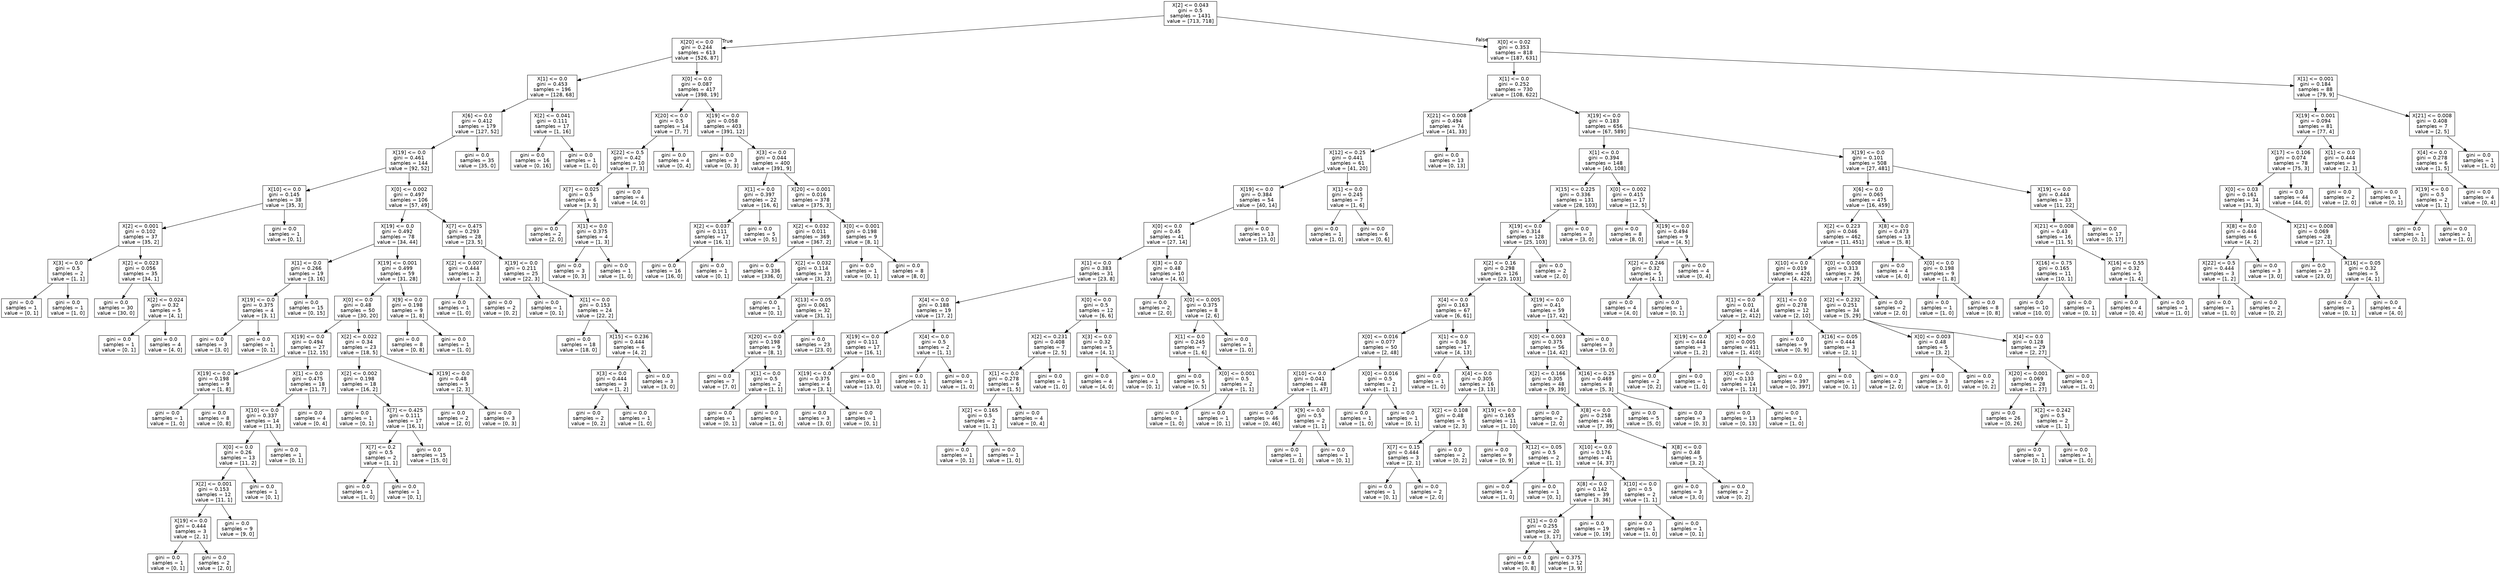 digraph Tree {
node [shape=box, fontname="helvetica"] ;
edge [fontname="helvetica"] ;
0 [label="X[2] <= 0.043\ngini = 0.5\nsamples = 1431\nvalue = [713, 718]"] ;
1 [label="X[20] <= 0.0\ngini = 0.244\nsamples = 613\nvalue = [526, 87]"] ;
0 -> 1 [labeldistance=2.5, labelangle=45, headlabel="True"] ;
2 [label="X[1] <= 0.0\ngini = 0.453\nsamples = 196\nvalue = [128, 68]"] ;
1 -> 2 ;
3 [label="X[6] <= 0.0\ngini = 0.412\nsamples = 179\nvalue = [127, 52]"] ;
2 -> 3 ;
4 [label="X[19] <= 0.0\ngini = 0.461\nsamples = 144\nvalue = [92, 52]"] ;
3 -> 4 ;
5 [label="X[10] <= 0.0\ngini = 0.145\nsamples = 38\nvalue = [35, 3]"] ;
4 -> 5 ;
6 [label="X[2] <= 0.001\ngini = 0.102\nsamples = 37\nvalue = [35, 2]"] ;
5 -> 6 ;
7 [label="X[3] <= 0.0\ngini = 0.5\nsamples = 2\nvalue = [1, 1]"] ;
6 -> 7 ;
8 [label="gini = 0.0\nsamples = 1\nvalue = [0, 1]"] ;
7 -> 8 ;
9 [label="gini = 0.0\nsamples = 1\nvalue = [1, 0]"] ;
7 -> 9 ;
10 [label="X[2] <= 0.023\ngini = 0.056\nsamples = 35\nvalue = [34, 1]"] ;
6 -> 10 ;
11 [label="gini = 0.0\nsamples = 30\nvalue = [30, 0]"] ;
10 -> 11 ;
12 [label="X[2] <= 0.024\ngini = 0.32\nsamples = 5\nvalue = [4, 1]"] ;
10 -> 12 ;
13 [label="gini = 0.0\nsamples = 1\nvalue = [0, 1]"] ;
12 -> 13 ;
14 [label="gini = 0.0\nsamples = 4\nvalue = [4, 0]"] ;
12 -> 14 ;
15 [label="gini = 0.0\nsamples = 1\nvalue = [0, 1]"] ;
5 -> 15 ;
16 [label="X[0] <= 0.002\ngini = 0.497\nsamples = 106\nvalue = [57, 49]"] ;
4 -> 16 ;
17 [label="X[19] <= 0.0\ngini = 0.492\nsamples = 78\nvalue = [34, 44]"] ;
16 -> 17 ;
18 [label="X[1] <= 0.0\ngini = 0.266\nsamples = 19\nvalue = [3, 16]"] ;
17 -> 18 ;
19 [label="X[19] <= 0.0\ngini = 0.375\nsamples = 4\nvalue = [3, 1]"] ;
18 -> 19 ;
20 [label="gini = 0.0\nsamples = 3\nvalue = [3, 0]"] ;
19 -> 20 ;
21 [label="gini = 0.0\nsamples = 1\nvalue = [0, 1]"] ;
19 -> 21 ;
22 [label="gini = 0.0\nsamples = 15\nvalue = [0, 15]"] ;
18 -> 22 ;
23 [label="X[19] <= 0.001\ngini = 0.499\nsamples = 59\nvalue = [31, 28]"] ;
17 -> 23 ;
24 [label="X[0] <= 0.0\ngini = 0.48\nsamples = 50\nvalue = [30, 20]"] ;
23 -> 24 ;
25 [label="X[19] <= 0.0\ngini = 0.494\nsamples = 27\nvalue = [12, 15]"] ;
24 -> 25 ;
26 [label="X[19] <= 0.0\ngini = 0.198\nsamples = 9\nvalue = [1, 8]"] ;
25 -> 26 ;
27 [label="gini = 0.0\nsamples = 1\nvalue = [1, 0]"] ;
26 -> 27 ;
28 [label="gini = 0.0\nsamples = 8\nvalue = [0, 8]"] ;
26 -> 28 ;
29 [label="X[1] <= 0.0\ngini = 0.475\nsamples = 18\nvalue = [11, 7]"] ;
25 -> 29 ;
30 [label="X[10] <= 0.0\ngini = 0.337\nsamples = 14\nvalue = [11, 3]"] ;
29 -> 30 ;
31 [label="X[0] <= 0.0\ngini = 0.26\nsamples = 13\nvalue = [11, 2]"] ;
30 -> 31 ;
32 [label="X[2] <= 0.001\ngini = 0.153\nsamples = 12\nvalue = [11, 1]"] ;
31 -> 32 ;
33 [label="X[19] <= 0.0\ngini = 0.444\nsamples = 3\nvalue = [2, 1]"] ;
32 -> 33 ;
34 [label="gini = 0.0\nsamples = 1\nvalue = [0, 1]"] ;
33 -> 34 ;
35 [label="gini = 0.0\nsamples = 2\nvalue = [2, 0]"] ;
33 -> 35 ;
36 [label="gini = 0.0\nsamples = 9\nvalue = [9, 0]"] ;
32 -> 36 ;
37 [label="gini = 0.0\nsamples = 1\nvalue = [0, 1]"] ;
31 -> 37 ;
38 [label="gini = 0.0\nsamples = 1\nvalue = [0, 1]"] ;
30 -> 38 ;
39 [label="gini = 0.0\nsamples = 4\nvalue = [0, 4]"] ;
29 -> 39 ;
40 [label="X[2] <= 0.022\ngini = 0.34\nsamples = 23\nvalue = [18, 5]"] ;
24 -> 40 ;
41 [label="X[2] <= 0.002\ngini = 0.198\nsamples = 18\nvalue = [16, 2]"] ;
40 -> 41 ;
42 [label="gini = 0.0\nsamples = 1\nvalue = [0, 1]"] ;
41 -> 42 ;
43 [label="X[7] <= 0.425\ngini = 0.111\nsamples = 17\nvalue = [16, 1]"] ;
41 -> 43 ;
44 [label="X[7] <= 0.2\ngini = 0.5\nsamples = 2\nvalue = [1, 1]"] ;
43 -> 44 ;
45 [label="gini = 0.0\nsamples = 1\nvalue = [1, 0]"] ;
44 -> 45 ;
46 [label="gini = 0.0\nsamples = 1\nvalue = [0, 1]"] ;
44 -> 46 ;
47 [label="gini = 0.0\nsamples = 15\nvalue = [15, 0]"] ;
43 -> 47 ;
48 [label="X[19] <= 0.0\ngini = 0.48\nsamples = 5\nvalue = [2, 3]"] ;
40 -> 48 ;
49 [label="gini = 0.0\nsamples = 2\nvalue = [2, 0]"] ;
48 -> 49 ;
50 [label="gini = 0.0\nsamples = 3\nvalue = [0, 3]"] ;
48 -> 50 ;
51 [label="X[9] <= 0.0\ngini = 0.198\nsamples = 9\nvalue = [1, 8]"] ;
23 -> 51 ;
52 [label="gini = 0.0\nsamples = 8\nvalue = [0, 8]"] ;
51 -> 52 ;
53 [label="gini = 0.0\nsamples = 1\nvalue = [1, 0]"] ;
51 -> 53 ;
54 [label="X[7] <= 0.475\ngini = 0.293\nsamples = 28\nvalue = [23, 5]"] ;
16 -> 54 ;
55 [label="X[2] <= 0.007\ngini = 0.444\nsamples = 3\nvalue = [1, 2]"] ;
54 -> 55 ;
56 [label="gini = 0.0\nsamples = 1\nvalue = [1, 0]"] ;
55 -> 56 ;
57 [label="gini = 0.0\nsamples = 2\nvalue = [0, 2]"] ;
55 -> 57 ;
58 [label="X[19] <= 0.0\ngini = 0.211\nsamples = 25\nvalue = [22, 3]"] ;
54 -> 58 ;
59 [label="gini = 0.0\nsamples = 1\nvalue = [0, 1]"] ;
58 -> 59 ;
60 [label="X[1] <= 0.0\ngini = 0.153\nsamples = 24\nvalue = [22, 2]"] ;
58 -> 60 ;
61 [label="gini = 0.0\nsamples = 18\nvalue = [18, 0]"] ;
60 -> 61 ;
62 [label="X[15] <= 0.236\ngini = 0.444\nsamples = 6\nvalue = [4, 2]"] ;
60 -> 62 ;
63 [label="X[3] <= 0.0\ngini = 0.444\nsamples = 3\nvalue = [1, 2]"] ;
62 -> 63 ;
64 [label="gini = 0.0\nsamples = 2\nvalue = [0, 2]"] ;
63 -> 64 ;
65 [label="gini = 0.0\nsamples = 1\nvalue = [1, 0]"] ;
63 -> 65 ;
66 [label="gini = 0.0\nsamples = 3\nvalue = [3, 0]"] ;
62 -> 66 ;
67 [label="gini = 0.0\nsamples = 35\nvalue = [35, 0]"] ;
3 -> 67 ;
68 [label="X[2] <= 0.041\ngini = 0.111\nsamples = 17\nvalue = [1, 16]"] ;
2 -> 68 ;
69 [label="gini = 0.0\nsamples = 16\nvalue = [0, 16]"] ;
68 -> 69 ;
70 [label="gini = 0.0\nsamples = 1\nvalue = [1, 0]"] ;
68 -> 70 ;
71 [label="X[0] <= 0.0\ngini = 0.087\nsamples = 417\nvalue = [398, 19]"] ;
1 -> 71 ;
72 [label="X[20] <= 0.0\ngini = 0.5\nsamples = 14\nvalue = [7, 7]"] ;
71 -> 72 ;
73 [label="X[22] <= 0.5\ngini = 0.42\nsamples = 10\nvalue = [7, 3]"] ;
72 -> 73 ;
74 [label="X[7] <= 0.025\ngini = 0.5\nsamples = 6\nvalue = [3, 3]"] ;
73 -> 74 ;
75 [label="gini = 0.0\nsamples = 2\nvalue = [2, 0]"] ;
74 -> 75 ;
76 [label="X[1] <= 0.0\ngini = 0.375\nsamples = 4\nvalue = [1, 3]"] ;
74 -> 76 ;
77 [label="gini = 0.0\nsamples = 3\nvalue = [0, 3]"] ;
76 -> 77 ;
78 [label="gini = 0.0\nsamples = 1\nvalue = [1, 0]"] ;
76 -> 78 ;
79 [label="gini = 0.0\nsamples = 4\nvalue = [4, 0]"] ;
73 -> 79 ;
80 [label="gini = 0.0\nsamples = 4\nvalue = [0, 4]"] ;
72 -> 80 ;
81 [label="X[19] <= 0.0\ngini = 0.058\nsamples = 403\nvalue = [391, 12]"] ;
71 -> 81 ;
82 [label="gini = 0.0\nsamples = 3\nvalue = [0, 3]"] ;
81 -> 82 ;
83 [label="X[3] <= 0.0\ngini = 0.044\nsamples = 400\nvalue = [391, 9]"] ;
81 -> 83 ;
84 [label="X[1] <= 0.0\ngini = 0.397\nsamples = 22\nvalue = [16, 6]"] ;
83 -> 84 ;
85 [label="X[2] <= 0.037\ngini = 0.111\nsamples = 17\nvalue = [16, 1]"] ;
84 -> 85 ;
86 [label="gini = 0.0\nsamples = 16\nvalue = [16, 0]"] ;
85 -> 86 ;
87 [label="gini = 0.0\nsamples = 1\nvalue = [0, 1]"] ;
85 -> 87 ;
88 [label="gini = 0.0\nsamples = 5\nvalue = [0, 5]"] ;
84 -> 88 ;
89 [label="X[20] <= 0.001\ngini = 0.016\nsamples = 378\nvalue = [375, 3]"] ;
83 -> 89 ;
90 [label="X[2] <= 0.032\ngini = 0.011\nsamples = 369\nvalue = [367, 2]"] ;
89 -> 90 ;
91 [label="gini = 0.0\nsamples = 336\nvalue = [336, 0]"] ;
90 -> 91 ;
92 [label="X[2] <= 0.032\ngini = 0.114\nsamples = 33\nvalue = [31, 2]"] ;
90 -> 92 ;
93 [label="gini = 0.0\nsamples = 1\nvalue = [0, 1]"] ;
92 -> 93 ;
94 [label="X[13] <= 0.05\ngini = 0.061\nsamples = 32\nvalue = [31, 1]"] ;
92 -> 94 ;
95 [label="X[20] <= 0.0\ngini = 0.198\nsamples = 9\nvalue = [8, 1]"] ;
94 -> 95 ;
96 [label="gini = 0.0\nsamples = 7\nvalue = [7, 0]"] ;
95 -> 96 ;
97 [label="X[1] <= 0.0\ngini = 0.5\nsamples = 2\nvalue = [1, 1]"] ;
95 -> 97 ;
98 [label="gini = 0.0\nsamples = 1\nvalue = [0, 1]"] ;
97 -> 98 ;
99 [label="gini = 0.0\nsamples = 1\nvalue = [1, 0]"] ;
97 -> 99 ;
100 [label="gini = 0.0\nsamples = 23\nvalue = [23, 0]"] ;
94 -> 100 ;
101 [label="X[0] <= 0.001\ngini = 0.198\nsamples = 9\nvalue = [8, 1]"] ;
89 -> 101 ;
102 [label="gini = 0.0\nsamples = 1\nvalue = [0, 1]"] ;
101 -> 102 ;
103 [label="gini = 0.0\nsamples = 8\nvalue = [8, 0]"] ;
101 -> 103 ;
104 [label="X[0] <= 0.02\ngini = 0.353\nsamples = 818\nvalue = [187, 631]"] ;
0 -> 104 [labeldistance=2.5, labelangle=-45, headlabel="False"] ;
105 [label="X[1] <= 0.0\ngini = 0.252\nsamples = 730\nvalue = [108, 622]"] ;
104 -> 105 ;
106 [label="X[21] <= 0.008\ngini = 0.494\nsamples = 74\nvalue = [41, 33]"] ;
105 -> 106 ;
107 [label="X[12] <= 0.25\ngini = 0.441\nsamples = 61\nvalue = [41, 20]"] ;
106 -> 107 ;
108 [label="X[19] <= 0.0\ngini = 0.384\nsamples = 54\nvalue = [40, 14]"] ;
107 -> 108 ;
109 [label="X[0] <= 0.0\ngini = 0.45\nsamples = 41\nvalue = [27, 14]"] ;
108 -> 109 ;
110 [label="X[1] <= 0.0\ngini = 0.383\nsamples = 31\nvalue = [23, 8]"] ;
109 -> 110 ;
111 [label="X[4] <= 0.0\ngini = 0.188\nsamples = 19\nvalue = [17, 2]"] ;
110 -> 111 ;
112 [label="X[19] <= 0.0\ngini = 0.111\nsamples = 17\nvalue = [16, 1]"] ;
111 -> 112 ;
113 [label="X[19] <= 0.0\ngini = 0.375\nsamples = 4\nvalue = [3, 1]"] ;
112 -> 113 ;
114 [label="gini = 0.0\nsamples = 3\nvalue = [3, 0]"] ;
113 -> 114 ;
115 [label="gini = 0.0\nsamples = 1\nvalue = [0, 1]"] ;
113 -> 115 ;
116 [label="gini = 0.0\nsamples = 13\nvalue = [13, 0]"] ;
112 -> 116 ;
117 [label="X[4] <= 0.0\ngini = 0.5\nsamples = 2\nvalue = [1, 1]"] ;
111 -> 117 ;
118 [label="gini = 0.0\nsamples = 1\nvalue = [0, 1]"] ;
117 -> 118 ;
119 [label="gini = 0.0\nsamples = 1\nvalue = [1, 0]"] ;
117 -> 119 ;
120 [label="X[0] <= 0.0\ngini = 0.5\nsamples = 12\nvalue = [6, 6]"] ;
110 -> 120 ;
121 [label="X[2] <= 0.231\ngini = 0.408\nsamples = 7\nvalue = [2, 5]"] ;
120 -> 121 ;
122 [label="X[1] <= 0.0\ngini = 0.278\nsamples = 6\nvalue = [1, 5]"] ;
121 -> 122 ;
123 [label="X[2] <= 0.165\ngini = 0.5\nsamples = 2\nvalue = [1, 1]"] ;
122 -> 123 ;
124 [label="gini = 0.0\nsamples = 1\nvalue = [0, 1]"] ;
123 -> 124 ;
125 [label="gini = 0.0\nsamples = 1\nvalue = [1, 0]"] ;
123 -> 125 ;
126 [label="gini = 0.0\nsamples = 4\nvalue = [0, 4]"] ;
122 -> 126 ;
127 [label="gini = 0.0\nsamples = 1\nvalue = [1, 0]"] ;
121 -> 127 ;
128 [label="X[3] <= 0.0\ngini = 0.32\nsamples = 5\nvalue = [4, 1]"] ;
120 -> 128 ;
129 [label="gini = 0.0\nsamples = 4\nvalue = [4, 0]"] ;
128 -> 129 ;
130 [label="gini = 0.0\nsamples = 1\nvalue = [0, 1]"] ;
128 -> 130 ;
131 [label="X[3] <= 0.0\ngini = 0.48\nsamples = 10\nvalue = [4, 6]"] ;
109 -> 131 ;
132 [label="gini = 0.0\nsamples = 2\nvalue = [2, 0]"] ;
131 -> 132 ;
133 [label="X[0] <= 0.005\ngini = 0.375\nsamples = 8\nvalue = [2, 6]"] ;
131 -> 133 ;
134 [label="X[1] <= 0.0\ngini = 0.245\nsamples = 7\nvalue = [1, 6]"] ;
133 -> 134 ;
135 [label="gini = 0.0\nsamples = 5\nvalue = [0, 5]"] ;
134 -> 135 ;
136 [label="X[0] <= 0.001\ngini = 0.5\nsamples = 2\nvalue = [1, 1]"] ;
134 -> 136 ;
137 [label="gini = 0.0\nsamples = 1\nvalue = [1, 0]"] ;
136 -> 137 ;
138 [label="gini = 0.0\nsamples = 1\nvalue = [0, 1]"] ;
136 -> 138 ;
139 [label="gini = 0.0\nsamples = 1\nvalue = [1, 0]"] ;
133 -> 139 ;
140 [label="gini = 0.0\nsamples = 13\nvalue = [13, 0]"] ;
108 -> 140 ;
141 [label="X[1] <= 0.0\ngini = 0.245\nsamples = 7\nvalue = [1, 6]"] ;
107 -> 141 ;
142 [label="gini = 0.0\nsamples = 1\nvalue = [1, 0]"] ;
141 -> 142 ;
143 [label="gini = 0.0\nsamples = 6\nvalue = [0, 6]"] ;
141 -> 143 ;
144 [label="gini = 0.0\nsamples = 13\nvalue = [0, 13]"] ;
106 -> 144 ;
145 [label="X[19] <= 0.0\ngini = 0.183\nsamples = 656\nvalue = [67, 589]"] ;
105 -> 145 ;
146 [label="X[1] <= 0.0\ngini = 0.394\nsamples = 148\nvalue = [40, 108]"] ;
145 -> 146 ;
147 [label="X[15] <= 0.225\ngini = 0.336\nsamples = 131\nvalue = [28, 103]"] ;
146 -> 147 ;
148 [label="X[19] <= 0.0\ngini = 0.314\nsamples = 128\nvalue = [25, 103]"] ;
147 -> 148 ;
149 [label="X[2] <= 0.16\ngini = 0.298\nsamples = 126\nvalue = [23, 103]"] ;
148 -> 149 ;
150 [label="X[4] <= 0.0\ngini = 0.163\nsamples = 67\nvalue = [6, 61]"] ;
149 -> 150 ;
151 [label="X[0] <= 0.016\ngini = 0.077\nsamples = 50\nvalue = [2, 48]"] ;
150 -> 151 ;
152 [label="X[10] <= 0.0\ngini = 0.041\nsamples = 48\nvalue = [1, 47]"] ;
151 -> 152 ;
153 [label="gini = 0.0\nsamples = 46\nvalue = [0, 46]"] ;
152 -> 153 ;
154 [label="X[9] <= 0.0\ngini = 0.5\nsamples = 2\nvalue = [1, 1]"] ;
152 -> 154 ;
155 [label="gini = 0.0\nsamples = 1\nvalue = [1, 0]"] ;
154 -> 155 ;
156 [label="gini = 0.0\nsamples = 1\nvalue = [0, 1]"] ;
154 -> 156 ;
157 [label="X[0] <= 0.016\ngini = 0.5\nsamples = 2\nvalue = [1, 1]"] ;
151 -> 157 ;
158 [label="gini = 0.0\nsamples = 1\nvalue = [1, 0]"] ;
157 -> 158 ;
159 [label="gini = 0.0\nsamples = 1\nvalue = [0, 1]"] ;
157 -> 159 ;
160 [label="X[1] <= 0.0\ngini = 0.36\nsamples = 17\nvalue = [4, 13]"] ;
150 -> 160 ;
161 [label="gini = 0.0\nsamples = 1\nvalue = [1, 0]"] ;
160 -> 161 ;
162 [label="X[4] <= 0.0\ngini = 0.305\nsamples = 16\nvalue = [3, 13]"] ;
160 -> 162 ;
163 [label="X[2] <= 0.108\ngini = 0.48\nsamples = 5\nvalue = [2, 3]"] ;
162 -> 163 ;
164 [label="X[7] <= 0.15\ngini = 0.444\nsamples = 3\nvalue = [2, 1]"] ;
163 -> 164 ;
165 [label="gini = 0.0\nsamples = 1\nvalue = [0, 1]"] ;
164 -> 165 ;
166 [label="gini = 0.0\nsamples = 2\nvalue = [2, 0]"] ;
164 -> 166 ;
167 [label="gini = 0.0\nsamples = 2\nvalue = [0, 2]"] ;
163 -> 167 ;
168 [label="X[19] <= 0.0\ngini = 0.165\nsamples = 11\nvalue = [1, 10]"] ;
162 -> 168 ;
169 [label="gini = 0.0\nsamples = 9\nvalue = [0, 9]"] ;
168 -> 169 ;
170 [label="X[12] <= 0.05\ngini = 0.5\nsamples = 2\nvalue = [1, 1]"] ;
168 -> 170 ;
171 [label="gini = 0.0\nsamples = 1\nvalue = [1, 0]"] ;
170 -> 171 ;
172 [label="gini = 0.0\nsamples = 1\nvalue = [0, 1]"] ;
170 -> 172 ;
173 [label="X[19] <= 0.0\ngini = 0.41\nsamples = 59\nvalue = [17, 42]"] ;
149 -> 173 ;
174 [label="X[0] <= 0.003\ngini = 0.375\nsamples = 56\nvalue = [14, 42]"] ;
173 -> 174 ;
175 [label="X[2] <= 0.166\ngini = 0.305\nsamples = 48\nvalue = [9, 39]"] ;
174 -> 175 ;
176 [label="gini = 0.0\nsamples = 2\nvalue = [2, 0]"] ;
175 -> 176 ;
177 [label="X[8] <= 0.0\ngini = 0.258\nsamples = 46\nvalue = [7, 39]"] ;
175 -> 177 ;
178 [label="X[10] <= 0.0\ngini = 0.176\nsamples = 41\nvalue = [4, 37]"] ;
177 -> 178 ;
179 [label="X[8] <= 0.0\ngini = 0.142\nsamples = 39\nvalue = [3, 36]"] ;
178 -> 179 ;
180 [label="X[1] <= 0.0\ngini = 0.255\nsamples = 20\nvalue = [3, 17]"] ;
179 -> 180 ;
181 [label="gini = 0.0\nsamples = 8\nvalue = [0, 8]"] ;
180 -> 181 ;
182 [label="gini = 0.375\nsamples = 12\nvalue = [3, 9]"] ;
180 -> 182 ;
183 [label="gini = 0.0\nsamples = 19\nvalue = [0, 19]"] ;
179 -> 183 ;
184 [label="X[10] <= 0.0\ngini = 0.5\nsamples = 2\nvalue = [1, 1]"] ;
178 -> 184 ;
185 [label="gini = 0.0\nsamples = 1\nvalue = [1, 0]"] ;
184 -> 185 ;
186 [label="gini = 0.0\nsamples = 1\nvalue = [0, 1]"] ;
184 -> 186 ;
187 [label="X[8] <= 0.0\ngini = 0.48\nsamples = 5\nvalue = [3, 2]"] ;
177 -> 187 ;
188 [label="gini = 0.0\nsamples = 3\nvalue = [3, 0]"] ;
187 -> 188 ;
189 [label="gini = 0.0\nsamples = 2\nvalue = [0, 2]"] ;
187 -> 189 ;
190 [label="X[16] <= 0.25\ngini = 0.469\nsamples = 8\nvalue = [5, 3]"] ;
174 -> 190 ;
191 [label="gini = 0.0\nsamples = 5\nvalue = [5, 0]"] ;
190 -> 191 ;
192 [label="gini = 0.0\nsamples = 3\nvalue = [0, 3]"] ;
190 -> 192 ;
193 [label="gini = 0.0\nsamples = 3\nvalue = [3, 0]"] ;
173 -> 193 ;
194 [label="gini = 0.0\nsamples = 2\nvalue = [2, 0]"] ;
148 -> 194 ;
195 [label="gini = 0.0\nsamples = 3\nvalue = [3, 0]"] ;
147 -> 195 ;
196 [label="X[0] <= 0.002\ngini = 0.415\nsamples = 17\nvalue = [12, 5]"] ;
146 -> 196 ;
197 [label="gini = 0.0\nsamples = 8\nvalue = [8, 0]"] ;
196 -> 197 ;
198 [label="X[19] <= 0.0\ngini = 0.494\nsamples = 9\nvalue = [4, 5]"] ;
196 -> 198 ;
199 [label="X[2] <= 0.246\ngini = 0.32\nsamples = 5\nvalue = [4, 1]"] ;
198 -> 199 ;
200 [label="gini = 0.0\nsamples = 4\nvalue = [4, 0]"] ;
199 -> 200 ;
201 [label="gini = 0.0\nsamples = 1\nvalue = [0, 1]"] ;
199 -> 201 ;
202 [label="gini = 0.0\nsamples = 4\nvalue = [0, 4]"] ;
198 -> 202 ;
203 [label="X[19] <= 0.0\ngini = 0.101\nsamples = 508\nvalue = [27, 481]"] ;
145 -> 203 ;
204 [label="X[6] <= 0.0\ngini = 0.065\nsamples = 475\nvalue = [16, 459]"] ;
203 -> 204 ;
205 [label="X[2] <= 0.223\ngini = 0.046\nsamples = 462\nvalue = [11, 451]"] ;
204 -> 205 ;
206 [label="X[10] <= 0.0\ngini = 0.019\nsamples = 426\nvalue = [4, 422]"] ;
205 -> 206 ;
207 [label="X[1] <= 0.0\ngini = 0.01\nsamples = 414\nvalue = [2, 412]"] ;
206 -> 207 ;
208 [label="X[19] <= 0.0\ngini = 0.444\nsamples = 3\nvalue = [1, 2]"] ;
207 -> 208 ;
209 [label="gini = 0.0\nsamples = 2\nvalue = [0, 2]"] ;
208 -> 209 ;
210 [label="gini = 0.0\nsamples = 1\nvalue = [1, 0]"] ;
208 -> 210 ;
211 [label="X[0] <= 0.0\ngini = 0.005\nsamples = 411\nvalue = [1, 410]"] ;
207 -> 211 ;
212 [label="X[0] <= 0.0\ngini = 0.133\nsamples = 14\nvalue = [1, 13]"] ;
211 -> 212 ;
213 [label="gini = 0.0\nsamples = 13\nvalue = [0, 13]"] ;
212 -> 213 ;
214 [label="gini = 0.0\nsamples = 1\nvalue = [1, 0]"] ;
212 -> 214 ;
215 [label="gini = 0.0\nsamples = 397\nvalue = [0, 397]"] ;
211 -> 215 ;
216 [label="X[1] <= 0.0\ngini = 0.278\nsamples = 12\nvalue = [2, 10]"] ;
206 -> 216 ;
217 [label="gini = 0.0\nsamples = 9\nvalue = [0, 9]"] ;
216 -> 217 ;
218 [label="X[16] <= 0.05\ngini = 0.444\nsamples = 3\nvalue = [2, 1]"] ;
216 -> 218 ;
219 [label="gini = 0.0\nsamples = 1\nvalue = [0, 1]"] ;
218 -> 219 ;
220 [label="gini = 0.0\nsamples = 2\nvalue = [2, 0]"] ;
218 -> 220 ;
221 [label="X[0] <= 0.008\ngini = 0.313\nsamples = 36\nvalue = [7, 29]"] ;
205 -> 221 ;
222 [label="X[2] <= 0.232\ngini = 0.251\nsamples = 34\nvalue = [5, 29]"] ;
221 -> 222 ;
223 [label="X[0] <= 0.003\ngini = 0.48\nsamples = 5\nvalue = [3, 2]"] ;
222 -> 223 ;
224 [label="gini = 0.0\nsamples = 3\nvalue = [3, 0]"] ;
223 -> 224 ;
225 [label="gini = 0.0\nsamples = 2\nvalue = [0, 2]"] ;
223 -> 225 ;
226 [label="X[4] <= 0.0\ngini = 0.128\nsamples = 29\nvalue = [2, 27]"] ;
222 -> 226 ;
227 [label="X[20] <= 0.001\ngini = 0.069\nsamples = 28\nvalue = [1, 27]"] ;
226 -> 227 ;
228 [label="gini = 0.0\nsamples = 26\nvalue = [0, 26]"] ;
227 -> 228 ;
229 [label="X[2] <= 0.242\ngini = 0.5\nsamples = 2\nvalue = [1, 1]"] ;
227 -> 229 ;
230 [label="gini = 0.0\nsamples = 1\nvalue = [0, 1]"] ;
229 -> 230 ;
231 [label="gini = 0.0\nsamples = 1\nvalue = [1, 0]"] ;
229 -> 231 ;
232 [label="gini = 0.0\nsamples = 1\nvalue = [1, 0]"] ;
226 -> 232 ;
233 [label="gini = 0.0\nsamples = 2\nvalue = [2, 0]"] ;
221 -> 233 ;
234 [label="X[8] <= 0.0\ngini = 0.473\nsamples = 13\nvalue = [5, 8]"] ;
204 -> 234 ;
235 [label="gini = 0.0\nsamples = 4\nvalue = [4, 0]"] ;
234 -> 235 ;
236 [label="X[0] <= 0.0\ngini = 0.198\nsamples = 9\nvalue = [1, 8]"] ;
234 -> 236 ;
237 [label="gini = 0.0\nsamples = 1\nvalue = [1, 0]"] ;
236 -> 237 ;
238 [label="gini = 0.0\nsamples = 8\nvalue = [0, 8]"] ;
236 -> 238 ;
239 [label="X[19] <= 0.0\ngini = 0.444\nsamples = 33\nvalue = [11, 22]"] ;
203 -> 239 ;
240 [label="X[21] <= 0.008\ngini = 0.43\nsamples = 16\nvalue = [11, 5]"] ;
239 -> 240 ;
241 [label="X[16] <= 0.75\ngini = 0.165\nsamples = 11\nvalue = [10, 1]"] ;
240 -> 241 ;
242 [label="gini = 0.0\nsamples = 10\nvalue = [10, 0]"] ;
241 -> 242 ;
243 [label="gini = 0.0\nsamples = 1\nvalue = [0, 1]"] ;
241 -> 243 ;
244 [label="X[16] <= 0.55\ngini = 0.32\nsamples = 5\nvalue = [1, 4]"] ;
240 -> 244 ;
245 [label="gini = 0.0\nsamples = 4\nvalue = [0, 4]"] ;
244 -> 245 ;
246 [label="gini = 0.0\nsamples = 1\nvalue = [1, 0]"] ;
244 -> 246 ;
247 [label="gini = 0.0\nsamples = 17\nvalue = [0, 17]"] ;
239 -> 247 ;
248 [label="X[1] <= 0.001\ngini = 0.184\nsamples = 88\nvalue = [79, 9]"] ;
104 -> 248 ;
249 [label="X[19] <= 0.001\ngini = 0.094\nsamples = 81\nvalue = [77, 4]"] ;
248 -> 249 ;
250 [label="X[17] <= 0.106\ngini = 0.074\nsamples = 78\nvalue = [75, 3]"] ;
249 -> 250 ;
251 [label="X[0] <= 0.03\ngini = 0.161\nsamples = 34\nvalue = [31, 3]"] ;
250 -> 251 ;
252 [label="X[8] <= 0.0\ngini = 0.444\nsamples = 6\nvalue = [4, 2]"] ;
251 -> 252 ;
253 [label="X[22] <= 0.5\ngini = 0.444\nsamples = 3\nvalue = [1, 2]"] ;
252 -> 253 ;
254 [label="gini = 0.0\nsamples = 1\nvalue = [1, 0]"] ;
253 -> 254 ;
255 [label="gini = 0.0\nsamples = 2\nvalue = [0, 2]"] ;
253 -> 255 ;
256 [label="gini = 0.0\nsamples = 3\nvalue = [3, 0]"] ;
252 -> 256 ;
257 [label="X[21] <= 0.008\ngini = 0.069\nsamples = 28\nvalue = [27, 1]"] ;
251 -> 257 ;
258 [label="gini = 0.0\nsamples = 23\nvalue = [23, 0]"] ;
257 -> 258 ;
259 [label="X[16] <= 0.05\ngini = 0.32\nsamples = 5\nvalue = [4, 1]"] ;
257 -> 259 ;
260 [label="gini = 0.0\nsamples = 1\nvalue = [0, 1]"] ;
259 -> 260 ;
261 [label="gini = 0.0\nsamples = 4\nvalue = [4, 0]"] ;
259 -> 261 ;
262 [label="gini = 0.0\nsamples = 44\nvalue = [44, 0]"] ;
250 -> 262 ;
263 [label="X[1] <= 0.0\ngini = 0.444\nsamples = 3\nvalue = [2, 1]"] ;
249 -> 263 ;
264 [label="gini = 0.0\nsamples = 2\nvalue = [2, 0]"] ;
263 -> 264 ;
265 [label="gini = 0.0\nsamples = 1\nvalue = [0, 1]"] ;
263 -> 265 ;
266 [label="X[21] <= 0.008\ngini = 0.408\nsamples = 7\nvalue = [2, 5]"] ;
248 -> 266 ;
267 [label="X[4] <= 0.0\ngini = 0.278\nsamples = 6\nvalue = [1, 5]"] ;
266 -> 267 ;
268 [label="X[19] <= 0.0\ngini = 0.5\nsamples = 2\nvalue = [1, 1]"] ;
267 -> 268 ;
269 [label="gini = 0.0\nsamples = 1\nvalue = [0, 1]"] ;
268 -> 269 ;
270 [label="gini = 0.0\nsamples = 1\nvalue = [1, 0]"] ;
268 -> 270 ;
271 [label="gini = 0.0\nsamples = 4\nvalue = [0, 4]"] ;
267 -> 271 ;
272 [label="gini = 0.0\nsamples = 1\nvalue = [1, 0]"] ;
266 -> 272 ;
}
